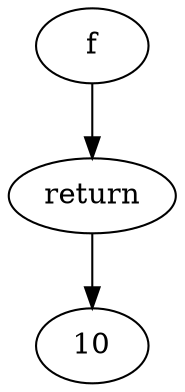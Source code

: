 # Executado assim: ./output2dot.sh 
# https://graphviz.org/doc/info/lang.html
digraph {
  x55a1dcaf9370 -> x55a1dcaf9410
  x55a1dcaf9410 -> x55a1dcaf93e0
  x55a1dcaf93e0 [label="10"]
  x55a1dcaf9410 [label="return"]
  x55a1dcaf9370 [label="f"]
}
